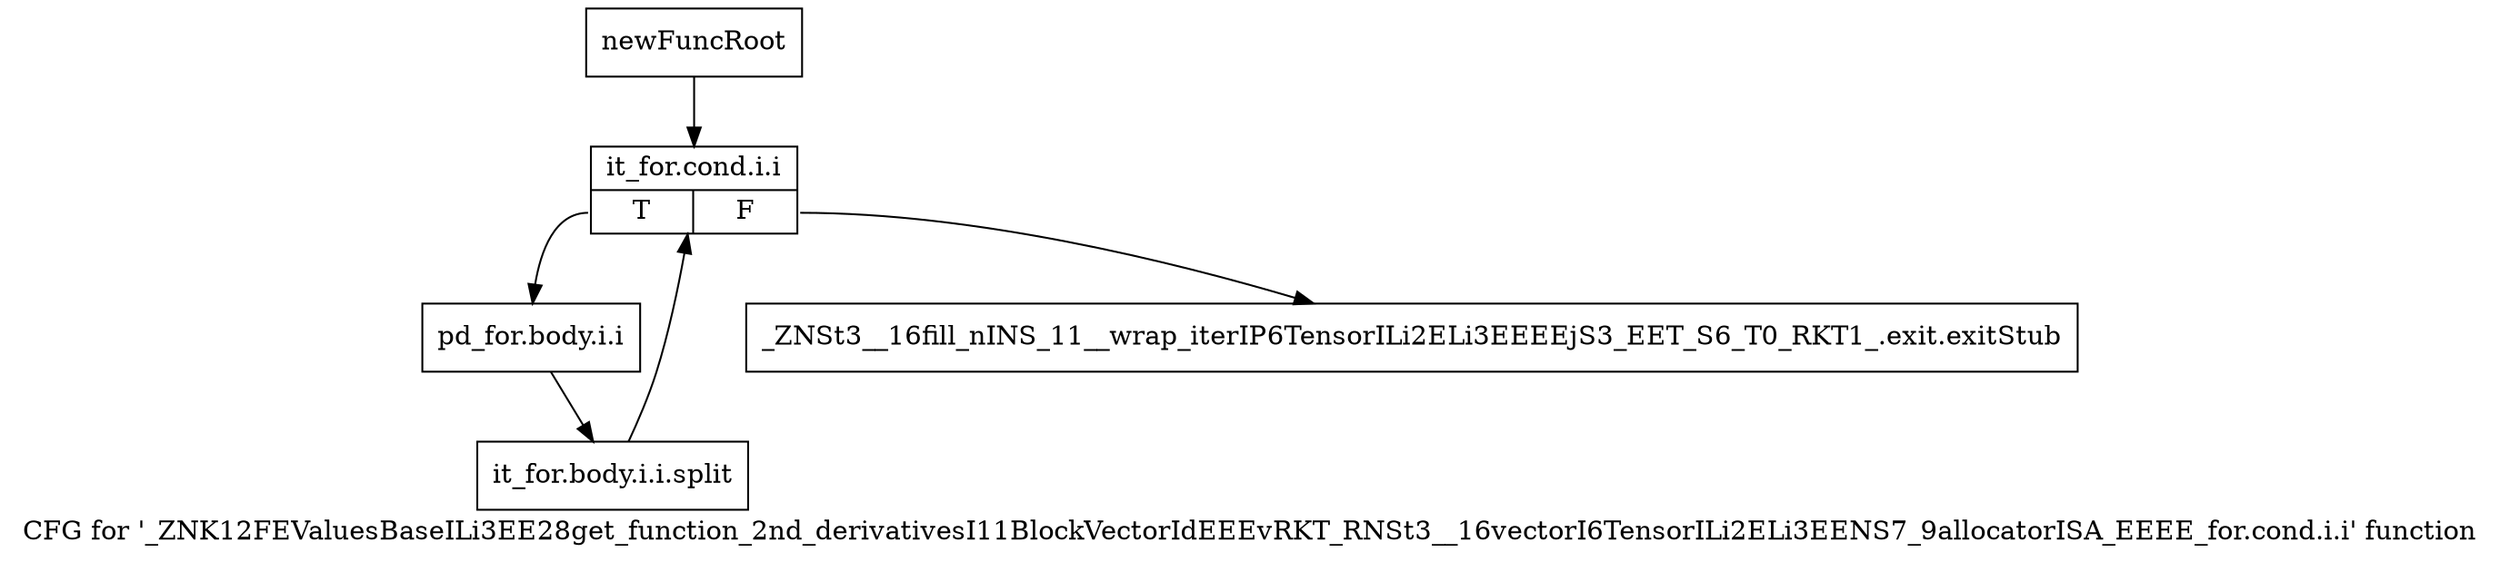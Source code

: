 digraph "CFG for '_ZNK12FEValuesBaseILi3EE28get_function_2nd_derivativesI11BlockVectorIdEEEvRKT_RNSt3__16vectorI6TensorILi2ELi3EENS7_9allocatorISA_EEEE_for.cond.i.i' function" {
	label="CFG for '_ZNK12FEValuesBaseILi3EE28get_function_2nd_derivativesI11BlockVectorIdEEEvRKT_RNSt3__16vectorI6TensorILi2ELi3EENS7_9allocatorISA_EEEE_for.cond.i.i' function";

	Node0x92737a0 [shape=record,label="{newFuncRoot}"];
	Node0x92737a0 -> Node0x9273840;
	Node0x92737f0 [shape=record,label="{_ZNSt3__16fill_nINS_11__wrap_iterIP6TensorILi2ELi3EEEEjS3_EET_S6_T0_RKT1_.exit.exitStub}"];
	Node0x9273840 [shape=record,label="{it_for.cond.i.i|{<s0>T|<s1>F}}"];
	Node0x9273840:s0 -> Node0x9273890;
	Node0x9273840:s1 -> Node0x92737f0;
	Node0x9273890 [shape=record,label="{pd_for.body.i.i}"];
	Node0x9273890 -> Node0x9136fd0;
	Node0x9136fd0 [shape=record,label="{it_for.body.i.i.split}"];
	Node0x9136fd0 -> Node0x9273840;
}
